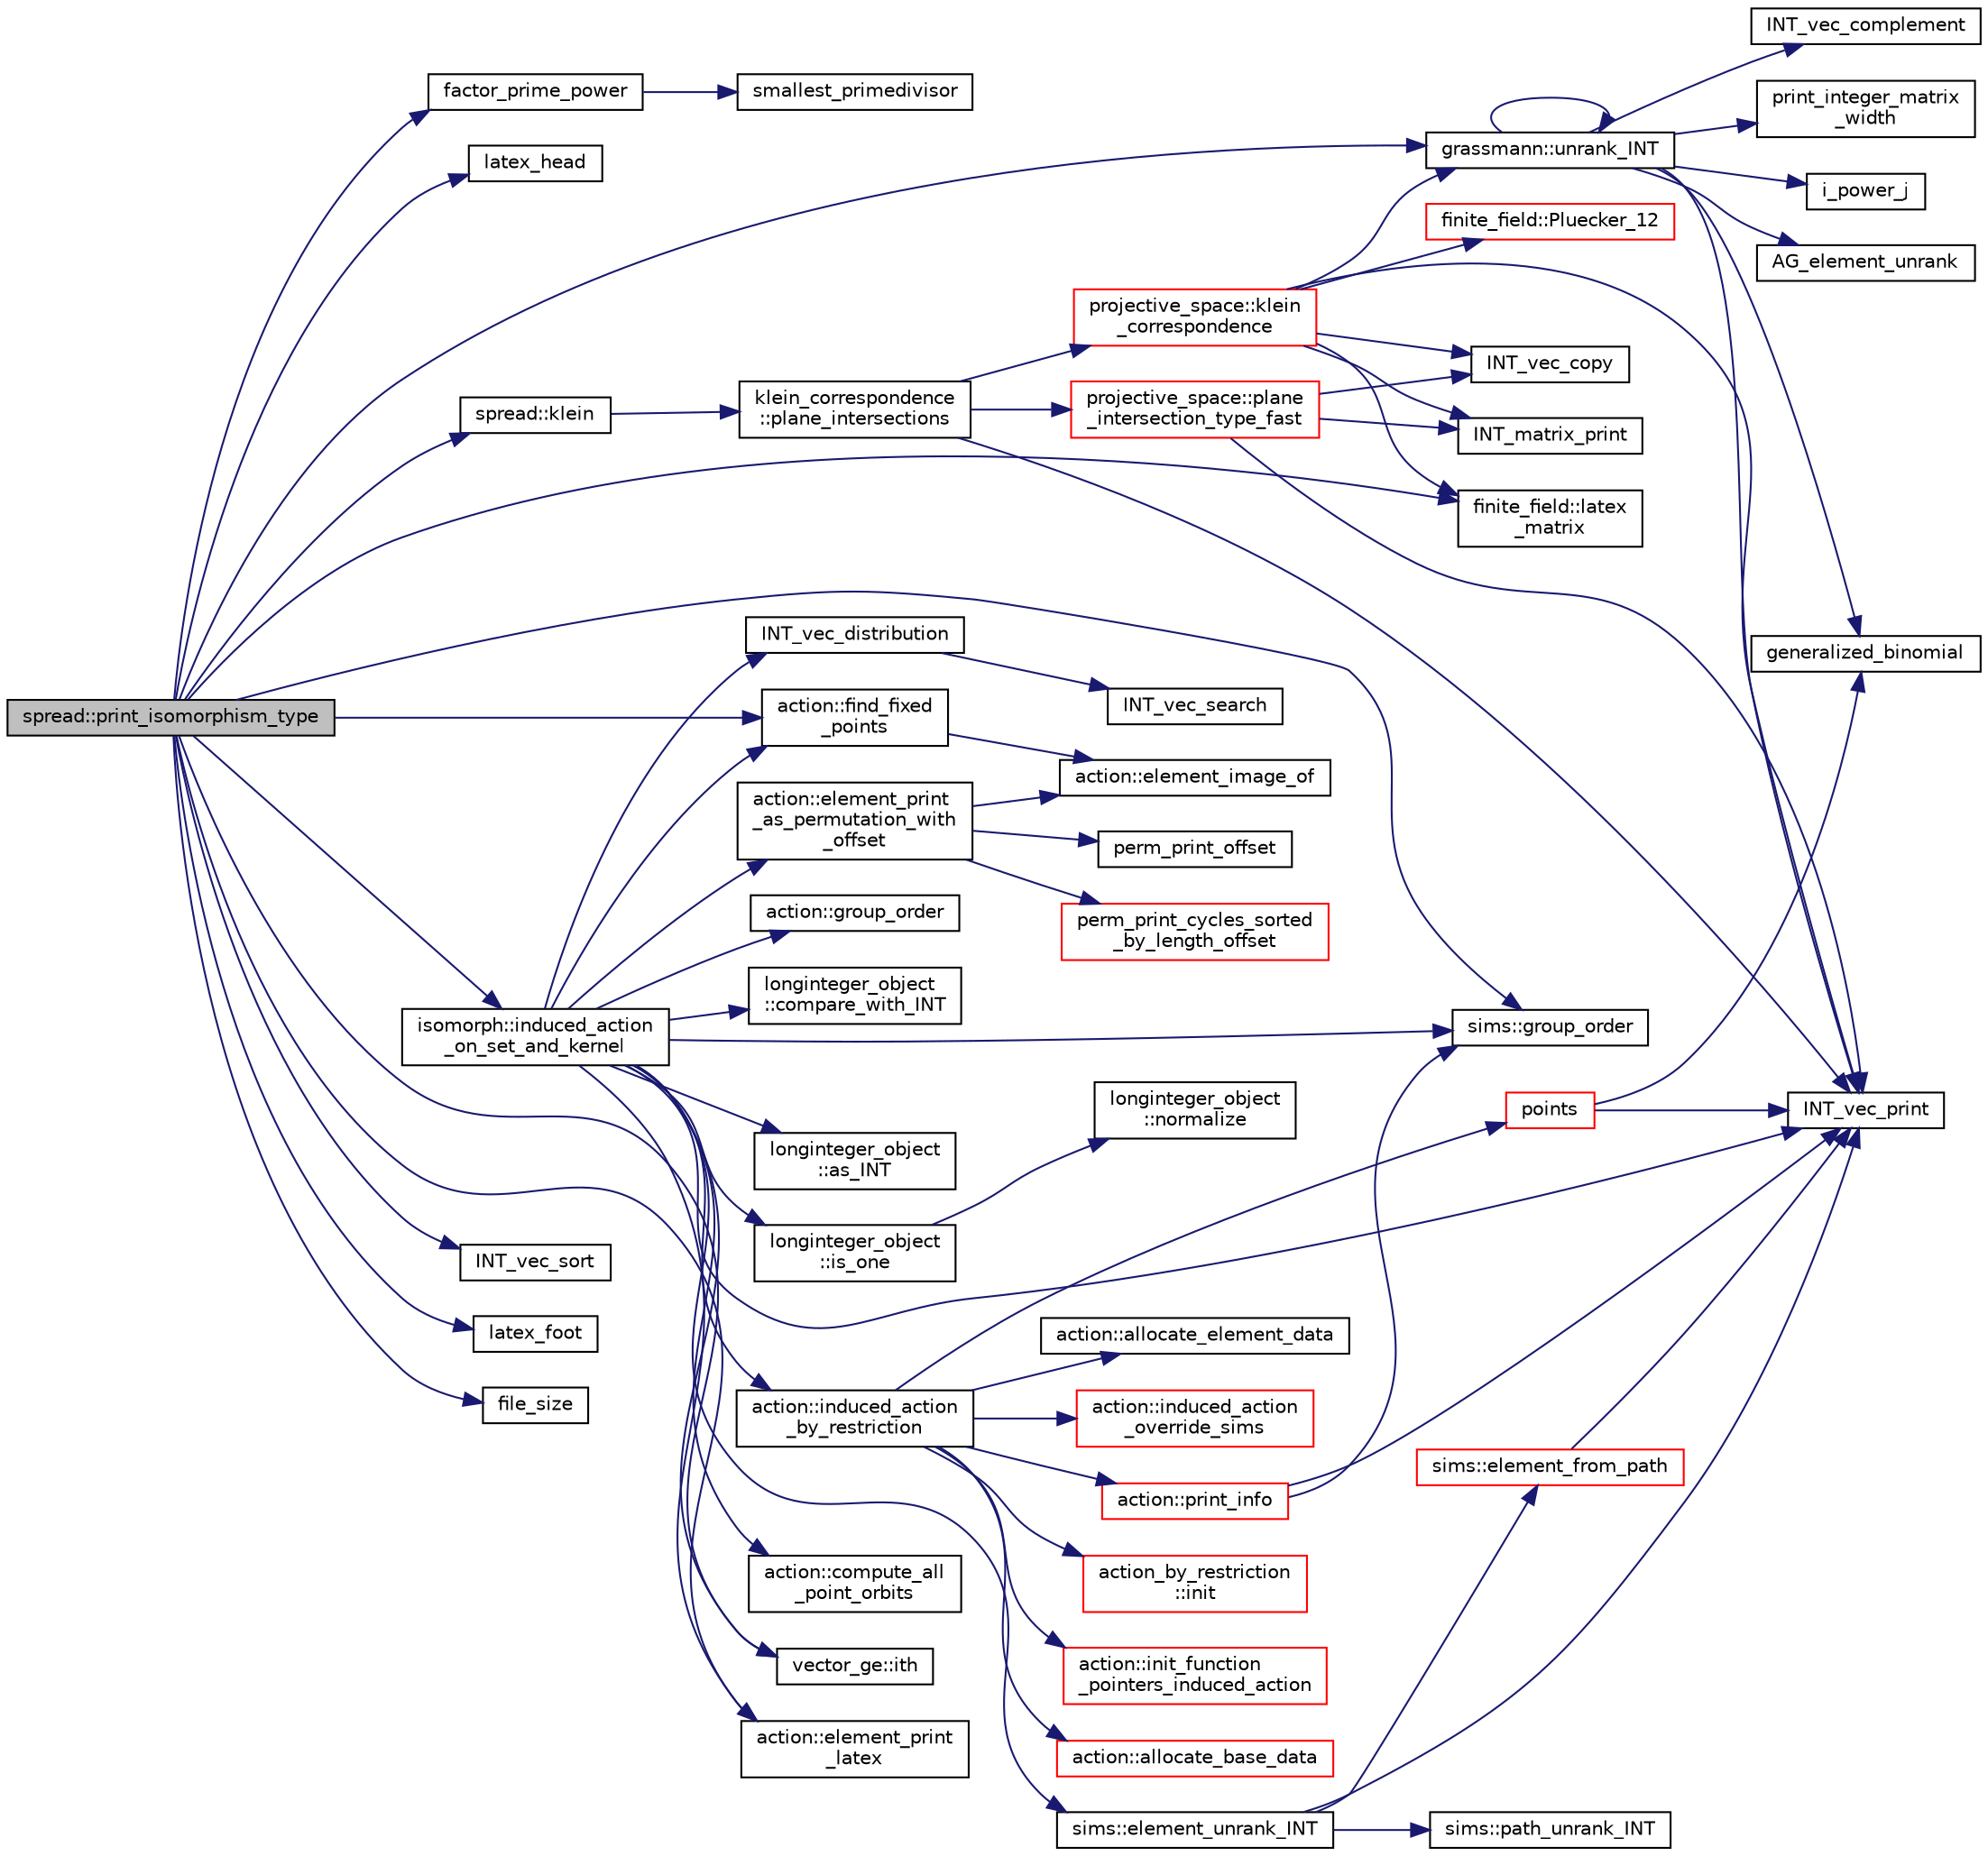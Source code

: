 digraph "spread::print_isomorphism_type"
{
  edge [fontname="Helvetica",fontsize="10",labelfontname="Helvetica",labelfontsize="10"];
  node [fontname="Helvetica",fontsize="10",shape=record];
  rankdir="LR";
  Node2179 [label="spread::print_isomorphism_type",height=0.2,width=0.4,color="black", fillcolor="grey75", style="filled", fontcolor="black"];
  Node2179 -> Node2180 [color="midnightblue",fontsize="10",style="solid",fontname="Helvetica"];
  Node2180 [label="factor_prime_power",height=0.2,width=0.4,color="black", fillcolor="white", style="filled",URL="$de/dc5/algebra__and__number__theory_8h.html#af87166fad1e9b91458c714e90f8cd399"];
  Node2180 -> Node2181 [color="midnightblue",fontsize="10",style="solid",fontname="Helvetica"];
  Node2181 [label="smallest_primedivisor",height=0.2,width=0.4,color="black", fillcolor="white", style="filled",URL="$df/dda/number__theory_8_c.html#a89238384b70e5f0f19ac179ca88d468d"];
  Node2179 -> Node2182 [color="midnightblue",fontsize="10",style="solid",fontname="Helvetica"];
  Node2182 [label="latex_head",height=0.2,width=0.4,color="black", fillcolor="white", style="filled",URL="$d5/db4/io__and__os_8h.html#ae873c602bd361c5218db5cecf1d348cd"];
  Node2179 -> Node2183 [color="midnightblue",fontsize="10",style="solid",fontname="Helvetica"];
  Node2183 [label="sims::group_order",height=0.2,width=0.4,color="black", fillcolor="white", style="filled",URL="$d9/df3/classsims.html#aa442445175656570fa35febbe790efad"];
  Node2179 -> Node2184 [color="midnightblue",fontsize="10",style="solid",fontname="Helvetica"];
  Node2184 [label="spread::klein",height=0.2,width=0.4,color="black", fillcolor="white", style="filled",URL="$da/dc1/classspread.html#a5deb643e8dd301ca92d96d409e85c6aa"];
  Node2184 -> Node2185 [color="midnightblue",fontsize="10",style="solid",fontname="Helvetica"];
  Node2185 [label="klein_correspondence\l::plane_intersections",height=0.2,width=0.4,color="black", fillcolor="white", style="filled",URL="$d7/d99/classklein__correspondence.html#a561aa0d3a66d19a10f9945561a5880b5"];
  Node2185 -> Node2186 [color="midnightblue",fontsize="10",style="solid",fontname="Helvetica"];
  Node2186 [label="projective_space::klein\l_correspondence",height=0.2,width=0.4,color="red", fillcolor="white", style="filled",URL="$d2/d17/classprojective__space.html#a2712ead7fd87ca75ac227a8ade786508"];
  Node2186 -> Node2187 [color="midnightblue",fontsize="10",style="solid",fontname="Helvetica"];
  Node2187 [label="grassmann::unrank_INT",height=0.2,width=0.4,color="black", fillcolor="white", style="filled",URL="$df/d02/classgrassmann.html#a32079405b95a6da2ba1420567d762d64"];
  Node2187 -> Node2188 [color="midnightblue",fontsize="10",style="solid",fontname="Helvetica"];
  Node2188 [label="generalized_binomial",height=0.2,width=0.4,color="black", fillcolor="white", style="filled",URL="$d2/d7c/combinatorics_8_c.html#a24762dc22e45175d18ec1ec1d2556ae8"];
  Node2187 -> Node2189 [color="midnightblue",fontsize="10",style="solid",fontname="Helvetica"];
  Node2189 [label="i_power_j",height=0.2,width=0.4,color="black", fillcolor="white", style="filled",URL="$de/dc5/algebra__and__number__theory_8h.html#a39b321523e8957d701618bb5cac542b5"];
  Node2187 -> Node2190 [color="midnightblue",fontsize="10",style="solid",fontname="Helvetica"];
  Node2190 [label="AG_element_unrank",height=0.2,width=0.4,color="black", fillcolor="white", style="filled",URL="$d4/d67/geometry_8h.html#a4a33b86c87b2879b97cfa1327abe2885"];
  Node2187 -> Node2191 [color="midnightblue",fontsize="10",style="solid",fontname="Helvetica"];
  Node2191 [label="INT_vec_print",height=0.2,width=0.4,color="black", fillcolor="white", style="filled",URL="$df/dbf/sajeeb_8_c.html#a79a5901af0b47dd0d694109543c027fe"];
  Node2187 -> Node2187 [color="midnightblue",fontsize="10",style="solid",fontname="Helvetica"];
  Node2187 -> Node2192 [color="midnightblue",fontsize="10",style="solid",fontname="Helvetica"];
  Node2192 [label="INT_vec_complement",height=0.2,width=0.4,color="black", fillcolor="white", style="filled",URL="$d5/db4/io__and__os_8h.html#a2a0a724647575fcd3090c763985eb81a"];
  Node2187 -> Node2193 [color="midnightblue",fontsize="10",style="solid",fontname="Helvetica"];
  Node2193 [label="print_integer_matrix\l_width",height=0.2,width=0.4,color="black", fillcolor="white", style="filled",URL="$d5/db4/io__and__os_8h.html#aa78f3e73fc2179251bd15adbcc31573f"];
  Node2186 -> Node2194 [color="midnightblue",fontsize="10",style="solid",fontname="Helvetica"];
  Node2194 [label="finite_field::latex\l_matrix",height=0.2,width=0.4,color="black", fillcolor="white", style="filled",URL="$df/d5a/classfinite__field.html#a880ac4f2543d10420ee5f85b1eaf88d7"];
  Node2186 -> Node2195 [color="midnightblue",fontsize="10",style="solid",fontname="Helvetica"];
  Node2195 [label="INT_vec_copy",height=0.2,width=0.4,color="black", fillcolor="white", style="filled",URL="$df/dbf/sajeeb_8_c.html#ac2d875e27e009af6ec04d17254d11075"];
  Node2186 -> Node2196 [color="midnightblue",fontsize="10",style="solid",fontname="Helvetica"];
  Node2196 [label="INT_matrix_print",height=0.2,width=0.4,color="black", fillcolor="white", style="filled",URL="$d5/db4/io__and__os_8h.html#afd4180a24bef3a2b584668a4eaf607ff"];
  Node2186 -> Node2197 [color="midnightblue",fontsize="10",style="solid",fontname="Helvetica"];
  Node2197 [label="finite_field::Pluecker_12",height=0.2,width=0.4,color="red", fillcolor="white", style="filled",URL="$df/d5a/classfinite__field.html#afd38a1b711e67996540c3a2ce60bef51"];
  Node2186 -> Node2191 [color="midnightblue",fontsize="10",style="solid",fontname="Helvetica"];
  Node2185 -> Node2212 [color="midnightblue",fontsize="10",style="solid",fontname="Helvetica"];
  Node2212 [label="projective_space::plane\l_intersection_type_fast",height=0.2,width=0.4,color="red", fillcolor="white", style="filled",URL="$d2/d17/classprojective__space.html#ac67be7eb594ae22dc8f1e5235f341d2d"];
  Node2212 -> Node2196 [color="midnightblue",fontsize="10",style="solid",fontname="Helvetica"];
  Node2212 -> Node2191 [color="midnightblue",fontsize="10",style="solid",fontname="Helvetica"];
  Node2212 -> Node2195 [color="midnightblue",fontsize="10",style="solid",fontname="Helvetica"];
  Node2185 -> Node2191 [color="midnightblue",fontsize="10",style="solid",fontname="Helvetica"];
  Node2179 -> Node2187 [color="midnightblue",fontsize="10",style="solid",fontname="Helvetica"];
  Node2179 -> Node2194 [color="midnightblue",fontsize="10",style="solid",fontname="Helvetica"];
  Node2179 -> Node2253 [color="midnightblue",fontsize="10",style="solid",fontname="Helvetica"];
  Node2253 [label="action::find_fixed\l_points",height=0.2,width=0.4,color="black", fillcolor="white", style="filled",URL="$d2/d86/classaction.html#a45180e8a7fa109a1456a47e04c5ba4e9"];
  Node2253 -> Node2254 [color="midnightblue",fontsize="10",style="solid",fontname="Helvetica"];
  Node2254 [label="action::element_image_of",height=0.2,width=0.4,color="black", fillcolor="white", style="filled",URL="$d2/d86/classaction.html#ae09559d4537a048fc860f8a74a31393d"];
  Node2179 -> Node2255 [color="midnightblue",fontsize="10",style="solid",fontname="Helvetica"];
  Node2255 [label="vector_ge::ith",height=0.2,width=0.4,color="black", fillcolor="white", style="filled",URL="$d4/d6e/classvector__ge.html#a1ff002e8b746a9beb119d57dcd4a15ff"];
  Node2179 -> Node2256 [color="midnightblue",fontsize="10",style="solid",fontname="Helvetica"];
  Node2256 [label="action::element_print\l_latex",height=0.2,width=0.4,color="black", fillcolor="white", style="filled",URL="$d2/d86/classaction.html#a45872d8a9043eb99b8bfa4955b89f70a"];
  Node2179 -> Node2257 [color="midnightblue",fontsize="10",style="solid",fontname="Helvetica"];
  Node2257 [label="isomorph::induced_action\l_on_set_and_kernel",height=0.2,width=0.4,color="black", fillcolor="white", style="filled",URL="$d3/d5f/classisomorph.html#a77563cca300ed45768afe24ce54d453a"];
  Node2257 -> Node2191 [color="midnightblue",fontsize="10",style="solid",fontname="Helvetica"];
  Node2257 -> Node2258 [color="midnightblue",fontsize="10",style="solid",fontname="Helvetica"];
  Node2258 [label="action::induced_action\l_by_restriction",height=0.2,width=0.4,color="black", fillcolor="white", style="filled",URL="$d2/d86/classaction.html#a37c21f74a97c921d882a308370c06357"];
  Node2258 -> Node2259 [color="midnightblue",fontsize="10",style="solid",fontname="Helvetica"];
  Node2259 [label="action::print_info",height=0.2,width=0.4,color="red", fillcolor="white", style="filled",URL="$d2/d86/classaction.html#a6f89e493e5c5a32e5c3b8963d438ce86"];
  Node2259 -> Node2191 [color="midnightblue",fontsize="10",style="solid",fontname="Helvetica"];
  Node2259 -> Node2183 [color="midnightblue",fontsize="10",style="solid",fontname="Helvetica"];
  Node2258 -> Node2262 [color="midnightblue",fontsize="10",style="solid",fontname="Helvetica"];
  Node2262 [label="action_by_restriction\l::init",height=0.2,width=0.4,color="red", fillcolor="white", style="filled",URL="$d1/d7e/classaction__by__restriction.html#af98e88c513afe51527082f11aac571f8"];
  Node2258 -> Node2266 [color="midnightblue",fontsize="10",style="solid",fontname="Helvetica"];
  Node2266 [label="points",height=0.2,width=0.4,color="red", fillcolor="white", style="filled",URL="$d7/d83/points_8_c.html#a8a498513b4415e1a4628a70fb6b26817"];
  Node2266 -> Node2188 [color="midnightblue",fontsize="10",style="solid",fontname="Helvetica"];
  Node2266 -> Node2191 [color="midnightblue",fontsize="10",style="solid",fontname="Helvetica"];
  Node2258 -> Node2268 [color="midnightblue",fontsize="10",style="solid",fontname="Helvetica"];
  Node2268 [label="action::init_function\l_pointers_induced_action",height=0.2,width=0.4,color="red", fillcolor="white", style="filled",URL="$d2/d86/classaction.html#a3b9287d084b24f7a3b9532a7589c58de"];
  Node2258 -> Node2694 [color="midnightblue",fontsize="10",style="solid",fontname="Helvetica"];
  Node2694 [label="action::allocate_base_data",height=0.2,width=0.4,color="red", fillcolor="white", style="filled",URL="$d2/d86/classaction.html#a345fa8dfbb60c8a100ab4dd80a966b1b"];
  Node2258 -> Node2697 [color="midnightblue",fontsize="10",style="solid",fontname="Helvetica"];
  Node2697 [label="action::allocate_element_data",height=0.2,width=0.4,color="black", fillcolor="white", style="filled",URL="$d2/d86/classaction.html#adc5f98db8315bfd17fcd2fbb437d8f60"];
  Node2258 -> Node2698 [color="midnightblue",fontsize="10",style="solid",fontname="Helvetica"];
  Node2698 [label="action::induced_action\l_override_sims",height=0.2,width=0.4,color="red", fillcolor="white", style="filled",URL="$d2/d86/classaction.html#ac8cc7d4543f6ef75a04777bd82ca244b"];
  Node2257 -> Node2700 [color="midnightblue",fontsize="10",style="solid",fontname="Helvetica"];
  Node2700 [label="action::group_order",height=0.2,width=0.4,color="black", fillcolor="white", style="filled",URL="$d2/d86/classaction.html#ad1f69adb27041311d2e7be96e39388d4"];
  Node2257 -> Node2595 [color="midnightblue",fontsize="10",style="solid",fontname="Helvetica"];
  Node2595 [label="action::element_print\l_as_permutation_with\l_offset",height=0.2,width=0.4,color="black", fillcolor="white", style="filled",URL="$d2/d86/classaction.html#addd61d869434abaad431124a6d858396"];
  Node2595 -> Node2254 [color="midnightblue",fontsize="10",style="solid",fontname="Helvetica"];
  Node2595 -> Node2307 [color="midnightblue",fontsize="10",style="solid",fontname="Helvetica"];
  Node2307 [label="perm_print_offset",height=0.2,width=0.4,color="black", fillcolor="white", style="filled",URL="$d2/d7c/combinatorics_8_c.html#ab87deef2ba9e4d2ce386a19eeaffecf3"];
  Node2595 -> Node2596 [color="midnightblue",fontsize="10",style="solid",fontname="Helvetica"];
  Node2596 [label="perm_print_cycles_sorted\l_by_length_offset",height=0.2,width=0.4,color="red", fillcolor="white", style="filled",URL="$d5/d90/action__global_8_c.html#a9d1f2e34879c04dbc45d08984a8066e3"];
  Node2257 -> Node2255 [color="midnightblue",fontsize="10",style="solid",fontname="Helvetica"];
  Node2257 -> Node2714 [color="midnightblue",fontsize="10",style="solid",fontname="Helvetica"];
  Node2714 [label="longinteger_object\l::compare_with_INT",height=0.2,width=0.4,color="black", fillcolor="white", style="filled",URL="$dd/d7e/classlonginteger__object.html#a8396c10c8acef2fd2e2831d24db189b6"];
  Node2257 -> Node2223 [color="midnightblue",fontsize="10",style="solid",fontname="Helvetica"];
  Node2223 [label="longinteger_object\l::as_INT",height=0.2,width=0.4,color="black", fillcolor="white", style="filled",URL="$dd/d7e/classlonginteger__object.html#afb992d4679a6741acc63c8bcba27971e"];
  Node2257 -> Node2271 [color="midnightblue",fontsize="10",style="solid",fontname="Helvetica"];
  Node2271 [label="sims::element_unrank_INT",height=0.2,width=0.4,color="black", fillcolor="white", style="filled",URL="$d9/df3/classsims.html#a435d84bb7bf7292f14593b2a4344151f"];
  Node2271 -> Node2272 [color="midnightblue",fontsize="10",style="solid",fontname="Helvetica"];
  Node2272 [label="sims::path_unrank_INT",height=0.2,width=0.4,color="black", fillcolor="white", style="filled",URL="$d9/df3/classsims.html#a8ae2ffa971c2aac809d83c18e4e91926"];
  Node2271 -> Node2191 [color="midnightblue",fontsize="10",style="solid",fontname="Helvetica"];
  Node2271 -> Node2273 [color="midnightblue",fontsize="10",style="solid",fontname="Helvetica"];
  Node2273 [label="sims::element_from_path",height=0.2,width=0.4,color="red", fillcolor="white", style="filled",URL="$d9/df3/classsims.html#a4a9bc25b1b8e61ba34d6d3d9f9fb8ab8"];
  Node2273 -> Node2191 [color="midnightblue",fontsize="10",style="solid",fontname="Helvetica"];
  Node2257 -> Node2253 [color="midnightblue",fontsize="10",style="solid",fontname="Helvetica"];
  Node2257 -> Node2256 [color="midnightblue",fontsize="10",style="solid",fontname="Helvetica"];
  Node2257 -> Node2183 [color="midnightblue",fontsize="10",style="solid",fontname="Helvetica"];
  Node2257 -> Node2715 [color="midnightblue",fontsize="10",style="solid",fontname="Helvetica"];
  Node2715 [label="longinteger_object\l::is_one",height=0.2,width=0.4,color="black", fillcolor="white", style="filled",URL="$dd/d7e/classlonginteger__object.html#adeab597c8bb66f36eb085f046d1df656"];
  Node2715 -> Node2246 [color="midnightblue",fontsize="10",style="solid",fontname="Helvetica"];
  Node2246 [label="longinteger_object\l::normalize",height=0.2,width=0.4,color="black", fillcolor="white", style="filled",URL="$dd/d7e/classlonginteger__object.html#ae27040d862a5624e98fc9582daa889ee"];
  Node2257 -> Node2716 [color="midnightblue",fontsize="10",style="solid",fontname="Helvetica"];
  Node2716 [label="action::compute_all\l_point_orbits",height=0.2,width=0.4,color="black", fillcolor="white", style="filled",URL="$d2/d86/classaction.html#a8fc64d7994aa7e5eee96eedf6be3215e"];
  Node2257 -> Node2717 [color="midnightblue",fontsize="10",style="solid",fontname="Helvetica"];
  Node2717 [label="INT_vec_distribution",height=0.2,width=0.4,color="black", fillcolor="white", style="filled",URL="$d5/db4/io__and__os_8h.html#a58ea1abe1be41946425b30ebb8e3e2bc"];
  Node2717 -> Node2288 [color="midnightblue",fontsize="10",style="solid",fontname="Helvetica"];
  Node2288 [label="INT_vec_search",height=0.2,width=0.4,color="black", fillcolor="white", style="filled",URL="$d5/de2/foundations_2data__structures_2data__structures_8h.html#ad103ef2316a1f671bdb68fd9cd9ba945"];
  Node2179 -> Node2718 [color="midnightblue",fontsize="10",style="solid",fontname="Helvetica"];
  Node2718 [label="INT_vec_sort",height=0.2,width=0.4,color="black", fillcolor="white", style="filled",URL="$d5/de2/foundations_2data__structures_2data__structures_8h.html#a877cf6c0867f8a8e7c199476e640eca5"];
  Node2179 -> Node2719 [color="midnightblue",fontsize="10",style="solid",fontname="Helvetica"];
  Node2719 [label="latex_foot",height=0.2,width=0.4,color="black", fillcolor="white", style="filled",URL="$d5/db4/io__and__os_8h.html#a409d1f292c1fefb519b8a4894f022714"];
  Node2179 -> Node2720 [color="midnightblue",fontsize="10",style="solid",fontname="Helvetica"];
  Node2720 [label="file_size",height=0.2,width=0.4,color="black", fillcolor="white", style="filled",URL="$df/dbf/sajeeb_8_c.html#a5c37cf5785204b6e9adf647dc14d0e50"];
}

